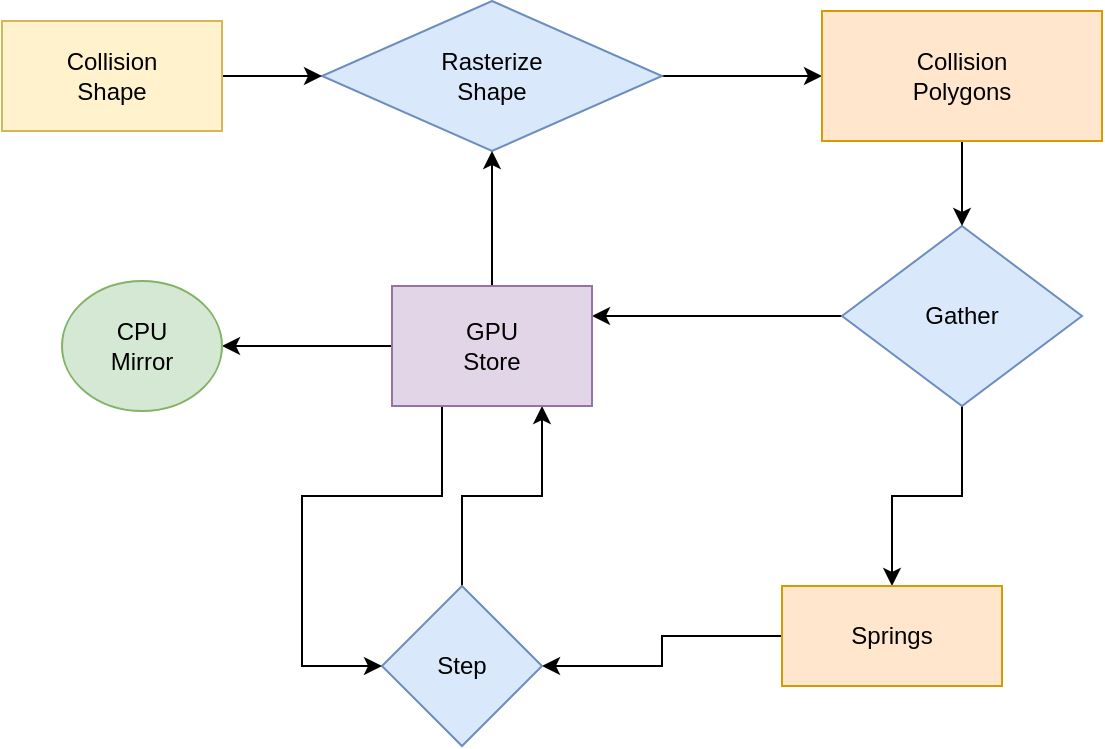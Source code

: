 <mxfile version="12.4.3" type="device" pages="1"><diagram id="VZsjavCeR5Hmbn1tPkdp" name="Page-1"><mxGraphModel dx="946" dy="534" grid="1" gridSize="10" guides="1" tooltips="1" connect="1" arrows="1" fold="1" page="1" pageScale="1" pageWidth="850" pageHeight="1100" math="0" shadow="0"><root><mxCell id="0"/><mxCell id="1" parent="0"/><mxCell id="S3F5WIYXLfCDC9Ispnzv-12" style="edgeStyle=orthogonalEdgeStyle;rounded=0;orthogonalLoop=1;jettySize=auto;html=1;exitX=1;exitY=0.5;exitDx=0;exitDy=0;entryX=0;entryY=0.5;entryDx=0;entryDy=0;" edge="1" parent="1" source="S3F5WIYXLfCDC9Ispnzv-8" target="S3F5WIYXLfCDC9Ispnzv-3"><mxGeometry relative="1" as="geometry"/></mxCell><mxCell id="S3F5WIYXLfCDC9Ispnzv-8" value="&lt;div&gt;Rasterize&lt;/div&gt;&lt;div&gt;Shape&lt;/div&gt;" style="rhombus;whiteSpace=wrap;html=1;fillColor=#dae8fc;strokeColor=#6c8ebf;" vertex="1" parent="1"><mxGeometry x="280" y="97.5" width="170" height="75" as="geometry"/></mxCell><mxCell id="S3F5WIYXLfCDC9Ispnzv-34" style="edgeStyle=orthogonalEdgeStyle;rounded=0;orthogonalLoop=1;jettySize=auto;html=1;exitX=1;exitY=0.5;exitDx=0;exitDy=0;entryX=0;entryY=0.5;entryDx=0;entryDy=0;" edge="1" parent="1" source="S3F5WIYXLfCDC9Ispnzv-9" target="S3F5WIYXLfCDC9Ispnzv-8"><mxGeometry relative="1" as="geometry"/></mxCell><mxCell id="S3F5WIYXLfCDC9Ispnzv-9" value="Collision&lt;br&gt;Shape" style="rounded=0;whiteSpace=wrap;html=1;fillColor=#fff2cc;strokeColor=#d6b656;" vertex="1" parent="1"><mxGeometry x="120" y="107.5" width="110" height="55" as="geometry"/></mxCell><mxCell id="S3F5WIYXLfCDC9Ispnzv-21" style="edgeStyle=orthogonalEdgeStyle;rounded=0;orthogonalLoop=1;jettySize=auto;html=1;exitX=0.5;exitY=1;exitDx=0;exitDy=0;entryX=0.5;entryY=0;entryDx=0;entryDy=0;" edge="1" parent="1" source="S3F5WIYXLfCDC9Ispnzv-13" target="S3F5WIYXLfCDC9Ispnzv-20"><mxGeometry relative="1" as="geometry"/></mxCell><mxCell id="S3F5WIYXLfCDC9Ispnzv-28" style="edgeStyle=orthogonalEdgeStyle;rounded=0;orthogonalLoop=1;jettySize=auto;html=1;entryX=1;entryY=0.25;entryDx=0;entryDy=0;" edge="1" parent="1" source="S3F5WIYXLfCDC9Ispnzv-13" target="S3F5WIYXLfCDC9Ispnzv-1"><mxGeometry relative="1" as="geometry"/></mxCell><mxCell id="S3F5WIYXLfCDC9Ispnzv-13" value="Gather" style="rhombus;whiteSpace=wrap;html=1;fillColor=#dae8fc;strokeColor=#6c8ebf;" vertex="1" parent="1"><mxGeometry x="540" y="210" width="120" height="90" as="geometry"/></mxCell><mxCell id="S3F5WIYXLfCDC9Ispnzv-15" style="edgeStyle=orthogonalEdgeStyle;rounded=0;orthogonalLoop=1;jettySize=auto;html=1;exitX=0.5;exitY=1;exitDx=0;exitDy=0;entryX=0.5;entryY=0;entryDx=0;entryDy=0;" edge="1" parent="1" source="S3F5WIYXLfCDC9Ispnzv-3" target="S3F5WIYXLfCDC9Ispnzv-13"><mxGeometry relative="1" as="geometry"><mxPoint x="640" y="155" as="sourcePoint"/></mxGeometry></mxCell><mxCell id="S3F5WIYXLfCDC9Ispnzv-24" style="edgeStyle=orthogonalEdgeStyle;rounded=0;orthogonalLoop=1;jettySize=auto;html=1;exitX=0;exitY=0.5;exitDx=0;exitDy=0;entryX=1;entryY=0.5;entryDx=0;entryDy=0;" edge="1" parent="1" source="S3F5WIYXLfCDC9Ispnzv-20" target="S3F5WIYXLfCDC9Ispnzv-22"><mxGeometry relative="1" as="geometry"/></mxCell><mxCell id="S3F5WIYXLfCDC9Ispnzv-20" value="Springs" style="rounded=0;whiteSpace=wrap;html=1;fillColor=#ffe6cc;strokeColor=#d79b00;" vertex="1" parent="1"><mxGeometry x="510" y="390" width="110" height="50" as="geometry"/></mxCell><mxCell id="S3F5WIYXLfCDC9Ispnzv-32" style="edgeStyle=orthogonalEdgeStyle;rounded=0;orthogonalLoop=1;jettySize=auto;html=1;entryX=0.75;entryY=1;entryDx=0;entryDy=0;" edge="1" parent="1" source="S3F5WIYXLfCDC9Ispnzv-22" target="S3F5WIYXLfCDC9Ispnzv-1"><mxGeometry relative="1" as="geometry"/></mxCell><mxCell id="S3F5WIYXLfCDC9Ispnzv-22" value="Step" style="rhombus;whiteSpace=wrap;html=1;fillColor=#dae8fc;strokeColor=#6c8ebf;" vertex="1" parent="1"><mxGeometry x="310" y="390" width="80" height="80" as="geometry"/></mxCell><mxCell id="S3F5WIYXLfCDC9Ispnzv-25" style="edgeStyle=orthogonalEdgeStyle;rounded=0;orthogonalLoop=1;jettySize=auto;html=1;exitX=0.5;exitY=1;exitDx=0;exitDy=0;entryX=0;entryY=0.5;entryDx=0;entryDy=0;" edge="1" parent="1" source="S3F5WIYXLfCDC9Ispnzv-1" target="S3F5WIYXLfCDC9Ispnzv-22"><mxGeometry relative="1" as="geometry"><Array as="points"><mxPoint x="340" y="300"/><mxPoint x="340" y="345"/><mxPoint x="270" y="345"/><mxPoint x="270" y="430"/></Array></mxGeometry></mxCell><mxCell id="S3F5WIYXLfCDC9Ispnzv-31" style="edgeStyle=orthogonalEdgeStyle;rounded=0;orthogonalLoop=1;jettySize=auto;html=1;exitX=0;exitY=0.5;exitDx=0;exitDy=0;entryX=1;entryY=0.5;entryDx=0;entryDy=0;" edge="1" parent="1" source="S3F5WIYXLfCDC9Ispnzv-1" target="S3F5WIYXLfCDC9Ispnzv-30"><mxGeometry relative="1" as="geometry"/></mxCell><mxCell id="S3F5WIYXLfCDC9Ispnzv-33" style="edgeStyle=orthogonalEdgeStyle;rounded=0;orthogonalLoop=1;jettySize=auto;html=1;exitX=0.5;exitY=0;exitDx=0;exitDy=0;entryX=0.5;entryY=1;entryDx=0;entryDy=0;" edge="1" parent="1" source="S3F5WIYXLfCDC9Ispnzv-1" target="S3F5WIYXLfCDC9Ispnzv-8"><mxGeometry relative="1" as="geometry"/></mxCell><mxCell id="S3F5WIYXLfCDC9Ispnzv-1" value="&lt;div&gt;GPU&lt;/div&gt;&lt;div&gt;Store&lt;/div&gt;" style="rounded=0;whiteSpace=wrap;html=1;fillColor=#e1d5e7;strokeColor=#9673a6;" vertex="1" parent="1"><mxGeometry x="315" y="240" width="100" height="60" as="geometry"/></mxCell><mxCell id="S3F5WIYXLfCDC9Ispnzv-30" value="&lt;div&gt;CPU&lt;/div&gt;&lt;div&gt;Mirror&lt;br&gt;&lt;/div&gt;" style="ellipse;whiteSpace=wrap;html=1;fillColor=#d5e8d4;strokeColor=#82b366;" vertex="1" parent="1"><mxGeometry x="150" y="237.5" width="80" height="65" as="geometry"/></mxCell><mxCell id="S3F5WIYXLfCDC9Ispnzv-3" value="&lt;div&gt;Collision&lt;/div&gt;&lt;div&gt;Polygons&lt;br&gt;&lt;/div&gt;" style="rounded=0;whiteSpace=wrap;html=1;fillColor=#ffe6cc;strokeColor=#d79b00;" vertex="1" parent="1"><mxGeometry x="530" y="102.5" width="140" height="65" as="geometry"/></mxCell></root></mxGraphModel></diagram></mxfile>